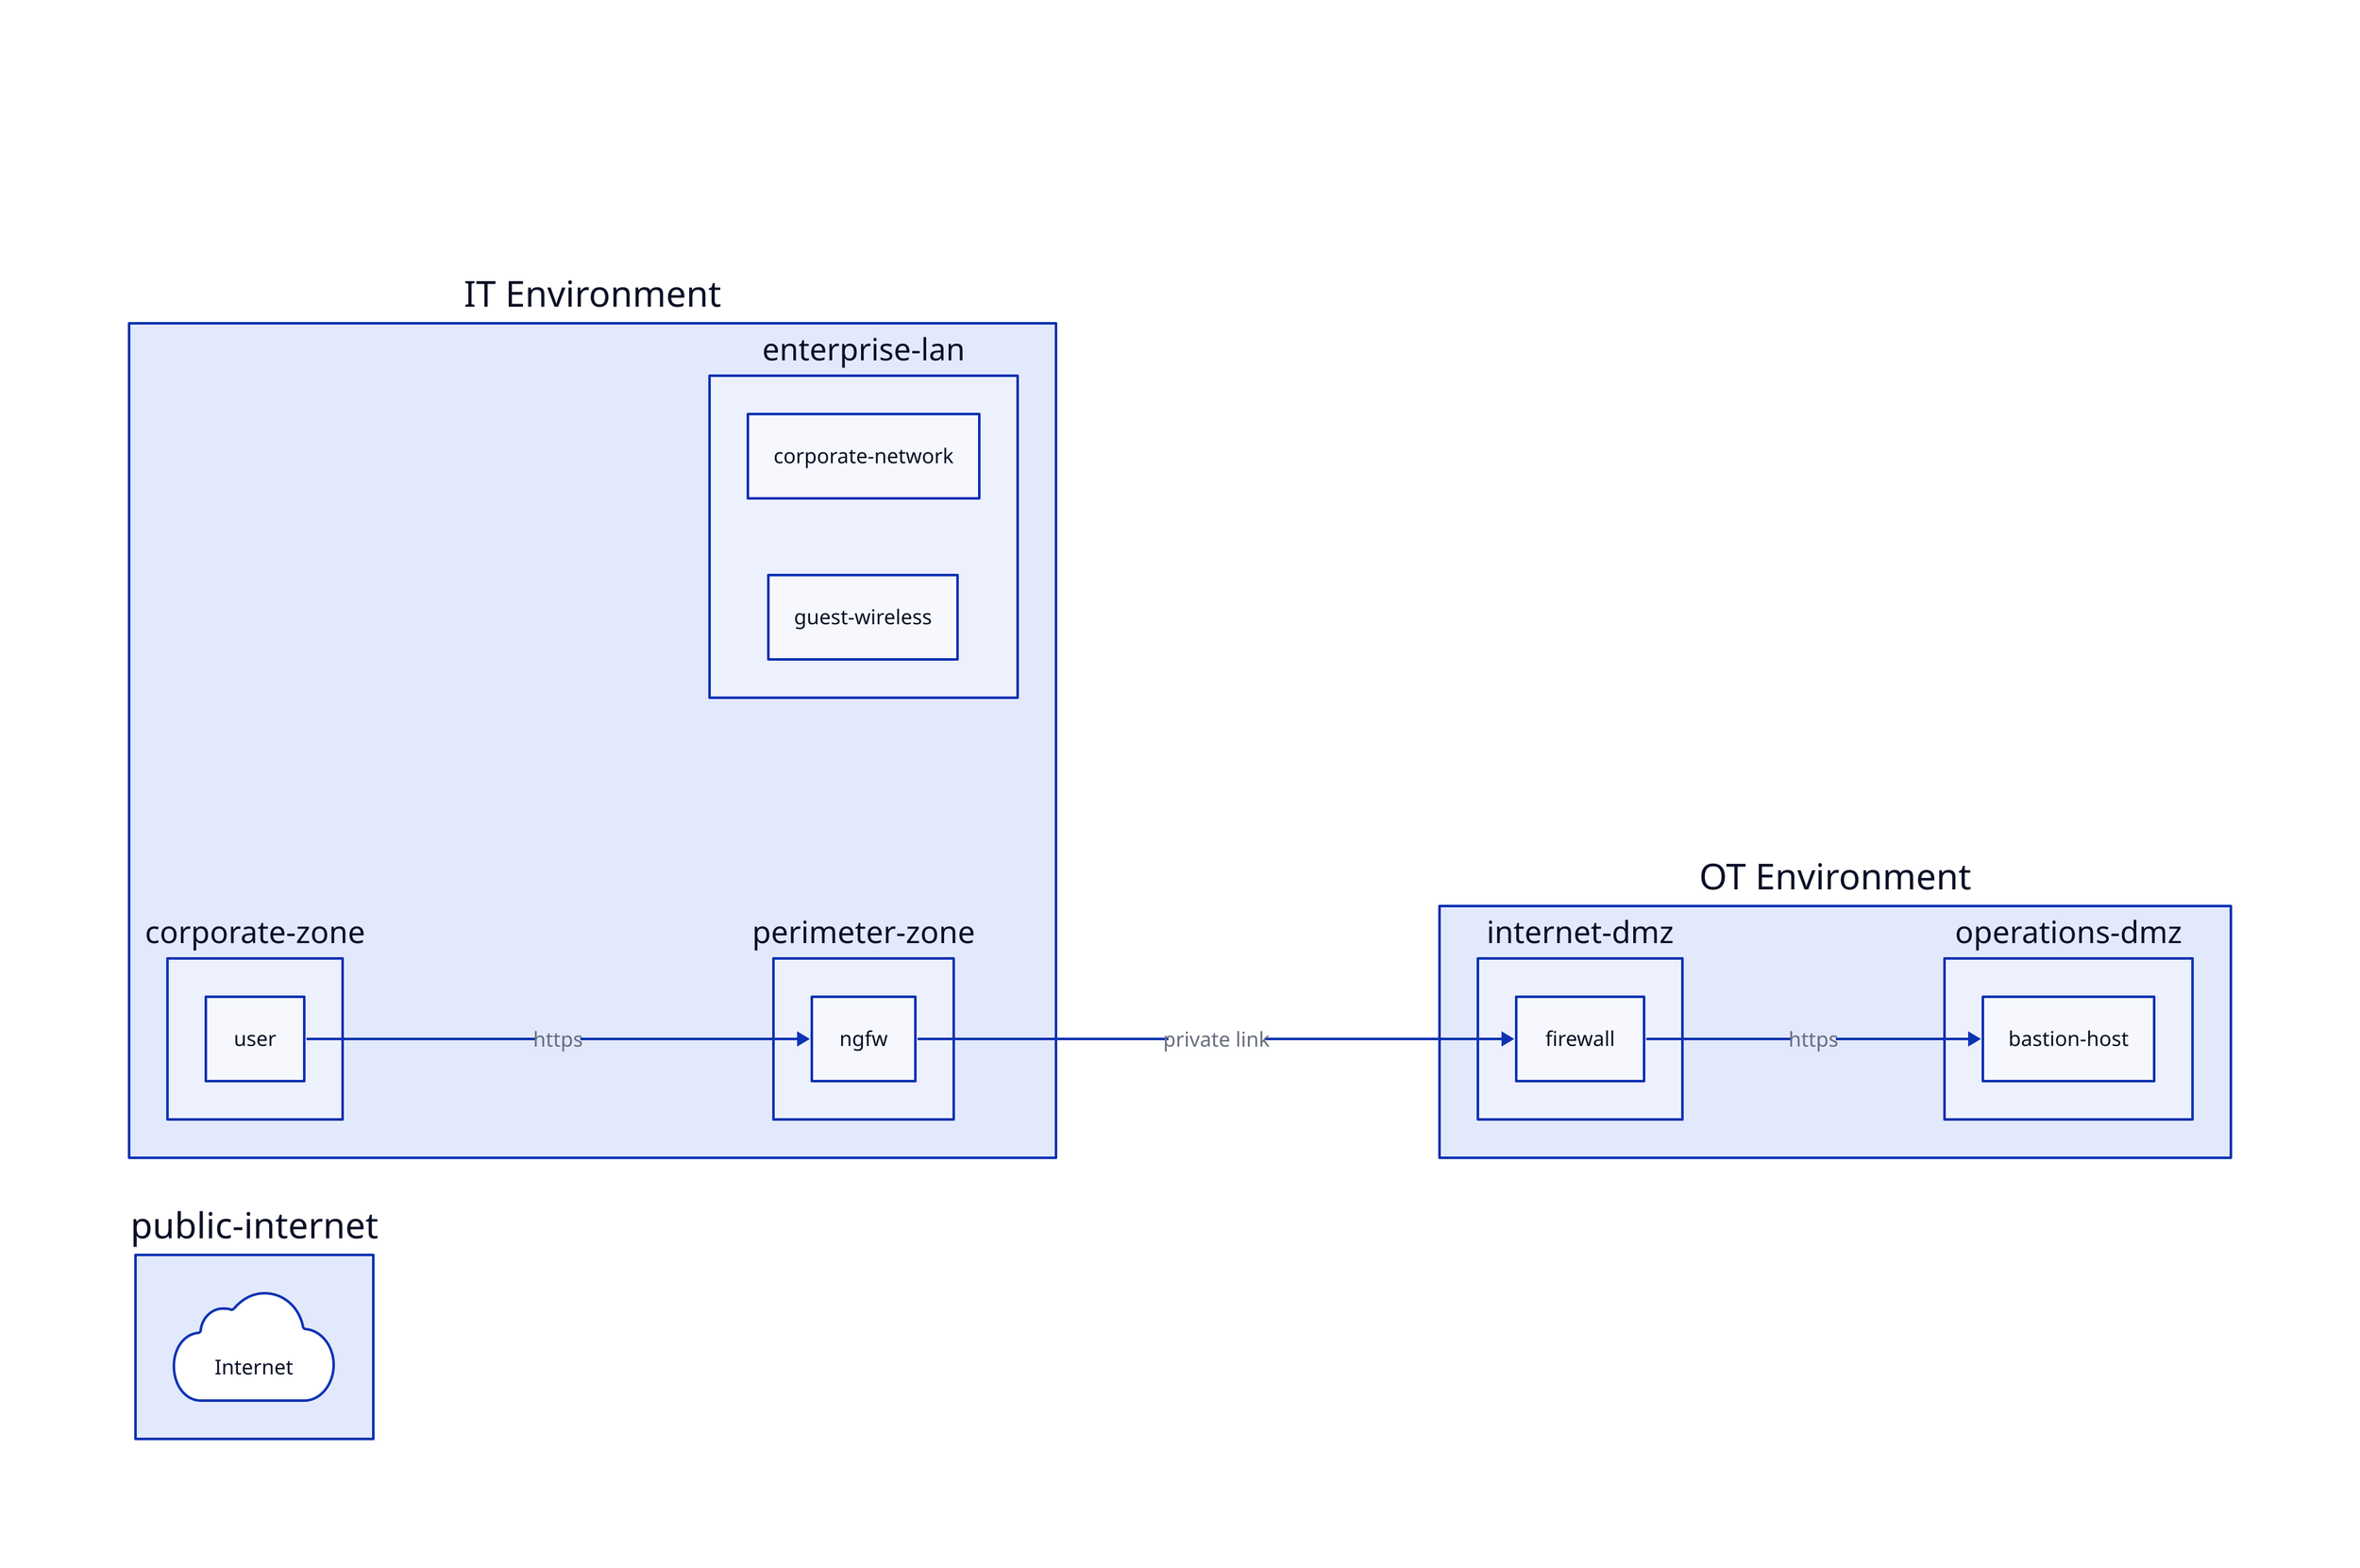 #test architecture diagram using d2 programming language
# https://play.d2lang.com/

title: |md
  # Example IT/OT Pattern
  Pattern 1: User(s) in IT environment accessing OT environment API(s)
| { near: top-center }

IT Environment: {
    corporate-zone: {
      user
    }
    enterprise-lan: {
      corporate-network
      guest-wireless
    }
    perimeter-zone: {
      ngfw
    }
  }

# flows
IT Environment.corporate-zone.user -> IT Environment.perimeter-zone.ngfw: https
IT Environment.perimeter-zone.ngfw -> OT Environment.internet-dmz.firewall: private link

OT Environment.internet-dmz.firewall -> OT Environment.operations-dmz.bastion-host: https

public-internet: {
  cloud: Internet
  cloud.shape: cloud
}

OT Environment: {
    internet-dmz: {
      firewall
    }
    operations-dmz: {
      bastion-host
    }
  }

direction: right
